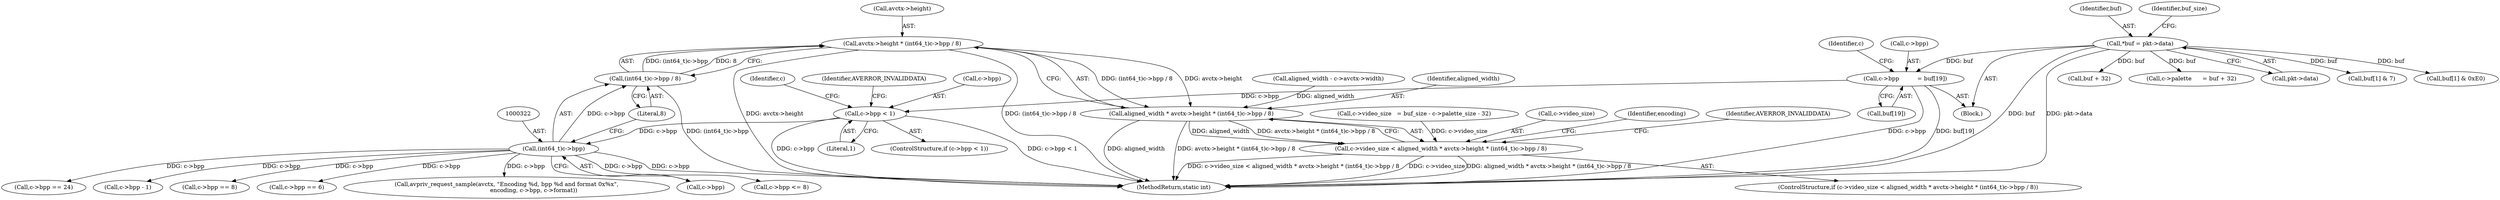 digraph "0_FFmpeg_e1b60aad77c27ed5d4dfc11e5e6a05a38c70489d@pointer" {
"1000316" [label="(Call,avctx->height * (int64_t)c->bpp / 8)"];
"1000320" [label="(Call,(int64_t)c->bpp / 8)"];
"1000321" [label="(Call,(int64_t)c->bpp)"];
"1000232" [label="(Call,c->bpp < 1)"];
"1000168" [label="(Call,c->bpp          = buf[19])"];
"1000127" [label="(Call,*buf = pkt->data)"];
"1000314" [label="(Call,aligned_width * avctx->height * (int64_t)c->bpp / 8)"];
"1000310" [label="(Call,c->video_size < aligned_width * avctx->height * (int64_t)c->bpp / 8)"];
"1000188" [label="(Call,buf + 32)"];
"1000302" [label="(Call,aligned_width - c->avctx->width)"];
"1000314" [label="(Call,aligned_width * avctx->height * (int64_t)c->bpp / 8)"];
"1000238" [label="(Identifier,AVERROR_INVALIDDATA)"];
"1000127" [label="(Call,*buf = pkt->data)"];
"1000326" [label="(Literal,8)"];
"1000474" [label="(Call,c->bpp == 8)"];
"1000420" [label="(Call,avpriv_request_sample(avctx, \"Encoding %d, bpp %d and format 0x%x\",\n                              encoding, c->bpp, c->format))"];
"1000233" [label="(Call,c->bpp)"];
"1000323" [label="(Call,c->bpp)"];
"1000184" [label="(Call,c->palette      = buf + 32)"];
"1000311" [label="(Call,c->video_size)"];
"1000129" [label="(Call,pkt->data)"];
"1000338" [label="(Call,c->bpp <= 8)"];
"1000397" [label="(Call,c->bpp == 24)"];
"1000316" [label="(Call,avctx->height * (int64_t)c->bpp / 8)"];
"1000332" [label="(Identifier,encoding)"];
"1000328" [label="(Identifier,AVERROR_INVALIDDATA)"];
"1000177" [label="(Identifier,c)"];
"1000232" [label="(Call,c->bpp < 1)"];
"1000202" [label="(Call,c->video_size   = buf_size - c->palette_size - 32)"];
"1000243" [label="(Identifier,c)"];
"1000172" [label="(Call,buf[19])"];
"1000128" [label="(Identifier,buf)"];
"1000310" [label="(Call,c->video_size < aligned_width * avctx->height * (int64_t)c->bpp / 8)"];
"1000321" [label="(Call,(int64_t)c->bpp)"];
"1000169" [label="(Call,c->bpp)"];
"1000140" [label="(Call,buf[1] & 7)"];
"1000309" [label="(ControlStructure,if (c->video_size < aligned_width * avctx->height * (int64_t)c->bpp / 8))"];
"1000105" [label="(Block,)"];
"1000317" [label="(Call,avctx->height)"];
"1000315" [label="(Identifier,aligned_width)"];
"1000379" [label="(Call,c->bpp - 1)"];
"1000168" [label="(Call,c->bpp          = buf[19])"];
"1000508" [label="(MethodReturn,static int)"];
"1000361" [label="(Call,c->bpp == 6)"];
"1000231" [label="(ControlStructure,if (c->bpp < 1))"];
"1000236" [label="(Literal,1)"];
"1000149" [label="(Call,buf[1] & 0xE0)"];
"1000320" [label="(Call,(int64_t)c->bpp / 8)"];
"1000134" [label="(Identifier,buf_size)"];
"1000316" -> "1000314"  [label="AST: "];
"1000316" -> "1000320"  [label="CFG: "];
"1000317" -> "1000316"  [label="AST: "];
"1000320" -> "1000316"  [label="AST: "];
"1000314" -> "1000316"  [label="CFG: "];
"1000316" -> "1000508"  [label="DDG: (int64_t)c->bpp / 8"];
"1000316" -> "1000508"  [label="DDG: avctx->height"];
"1000316" -> "1000314"  [label="DDG: avctx->height"];
"1000316" -> "1000314"  [label="DDG: (int64_t)c->bpp / 8"];
"1000320" -> "1000316"  [label="DDG: (int64_t)c->bpp"];
"1000320" -> "1000316"  [label="DDG: 8"];
"1000320" -> "1000326"  [label="CFG: "];
"1000321" -> "1000320"  [label="AST: "];
"1000326" -> "1000320"  [label="AST: "];
"1000320" -> "1000508"  [label="DDG: (int64_t)c->bpp"];
"1000321" -> "1000320"  [label="DDG: c->bpp"];
"1000321" -> "1000323"  [label="CFG: "];
"1000322" -> "1000321"  [label="AST: "];
"1000323" -> "1000321"  [label="AST: "];
"1000326" -> "1000321"  [label="CFG: "];
"1000321" -> "1000508"  [label="DDG: c->bpp"];
"1000232" -> "1000321"  [label="DDG: c->bpp"];
"1000321" -> "1000338"  [label="DDG: c->bpp"];
"1000321" -> "1000361"  [label="DDG: c->bpp"];
"1000321" -> "1000379"  [label="DDG: c->bpp"];
"1000321" -> "1000397"  [label="DDG: c->bpp"];
"1000321" -> "1000420"  [label="DDG: c->bpp"];
"1000321" -> "1000474"  [label="DDG: c->bpp"];
"1000232" -> "1000231"  [label="AST: "];
"1000232" -> "1000236"  [label="CFG: "];
"1000233" -> "1000232"  [label="AST: "];
"1000236" -> "1000232"  [label="AST: "];
"1000238" -> "1000232"  [label="CFG: "];
"1000243" -> "1000232"  [label="CFG: "];
"1000232" -> "1000508"  [label="DDG: c->bpp"];
"1000232" -> "1000508"  [label="DDG: c->bpp < 1"];
"1000168" -> "1000232"  [label="DDG: c->bpp"];
"1000168" -> "1000105"  [label="AST: "];
"1000168" -> "1000172"  [label="CFG: "];
"1000169" -> "1000168"  [label="AST: "];
"1000172" -> "1000168"  [label="AST: "];
"1000177" -> "1000168"  [label="CFG: "];
"1000168" -> "1000508"  [label="DDG: buf[19]"];
"1000168" -> "1000508"  [label="DDG: c->bpp"];
"1000127" -> "1000168"  [label="DDG: buf"];
"1000127" -> "1000105"  [label="AST: "];
"1000127" -> "1000129"  [label="CFG: "];
"1000128" -> "1000127"  [label="AST: "];
"1000129" -> "1000127"  [label="AST: "];
"1000134" -> "1000127"  [label="CFG: "];
"1000127" -> "1000508"  [label="DDG: pkt->data"];
"1000127" -> "1000508"  [label="DDG: buf"];
"1000127" -> "1000140"  [label="DDG: buf"];
"1000127" -> "1000149"  [label="DDG: buf"];
"1000127" -> "1000184"  [label="DDG: buf"];
"1000127" -> "1000188"  [label="DDG: buf"];
"1000314" -> "1000310"  [label="AST: "];
"1000315" -> "1000314"  [label="AST: "];
"1000310" -> "1000314"  [label="CFG: "];
"1000314" -> "1000508"  [label="DDG: aligned_width"];
"1000314" -> "1000508"  [label="DDG: avctx->height * (int64_t)c->bpp / 8"];
"1000314" -> "1000310"  [label="DDG: aligned_width"];
"1000314" -> "1000310"  [label="DDG: avctx->height * (int64_t)c->bpp / 8"];
"1000302" -> "1000314"  [label="DDG: aligned_width"];
"1000310" -> "1000309"  [label="AST: "];
"1000311" -> "1000310"  [label="AST: "];
"1000328" -> "1000310"  [label="CFG: "];
"1000332" -> "1000310"  [label="CFG: "];
"1000310" -> "1000508"  [label="DDG: c->video_size < aligned_width * avctx->height * (int64_t)c->bpp / 8"];
"1000310" -> "1000508"  [label="DDG: c->video_size"];
"1000310" -> "1000508"  [label="DDG: aligned_width * avctx->height * (int64_t)c->bpp / 8"];
"1000202" -> "1000310"  [label="DDG: c->video_size"];
}
